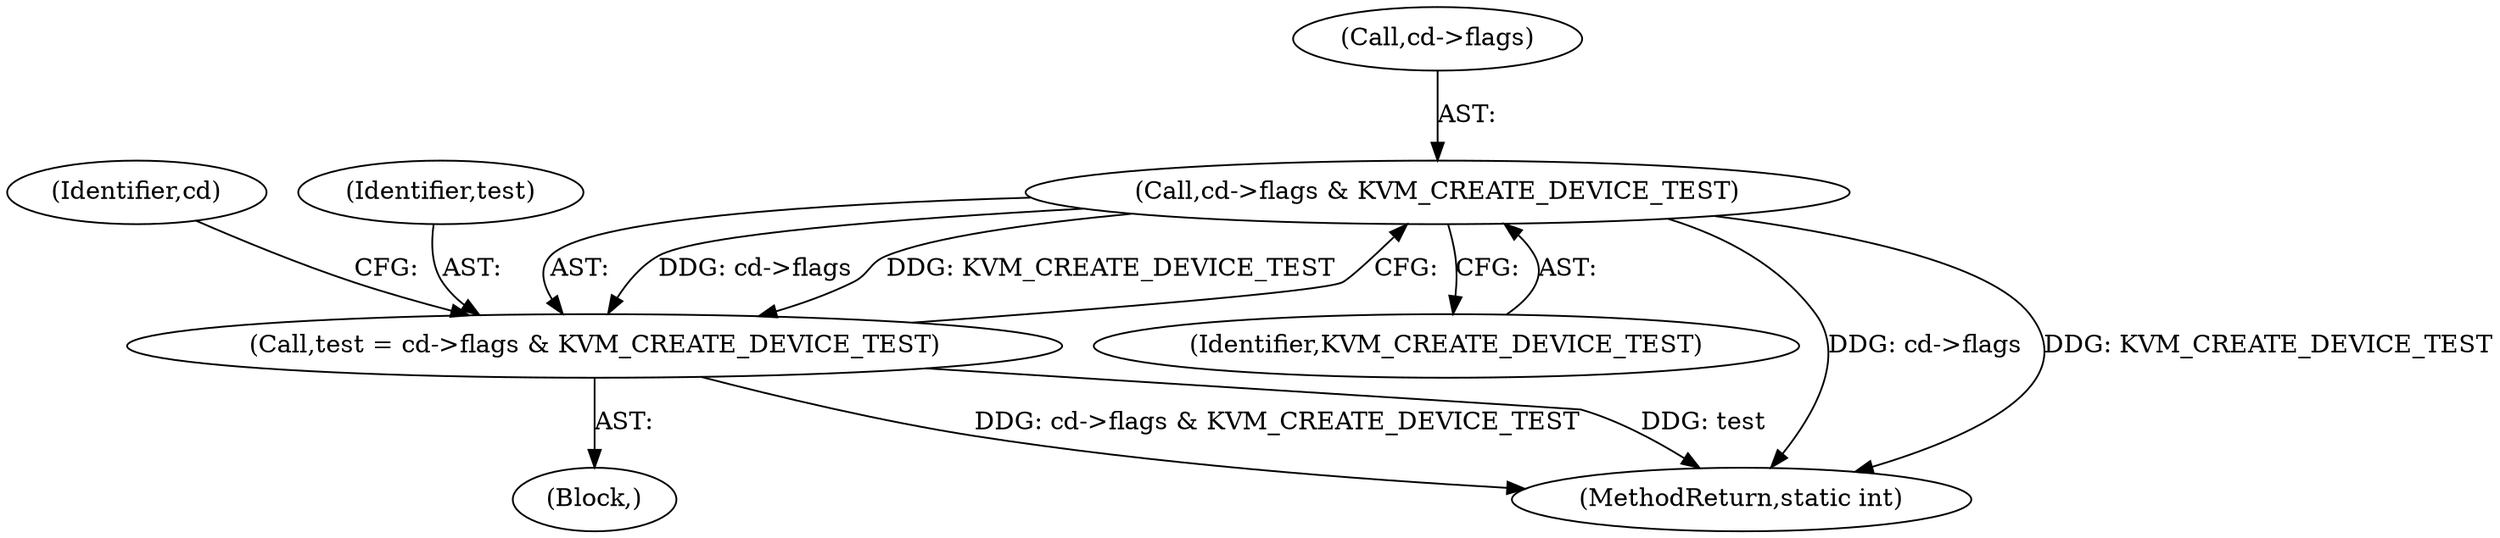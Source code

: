 digraph "0_linux_a0f1d21c1ccb1da66629627a74059dd7f5ac9c61@pointer" {
"1000112" [label="(Call,cd->flags & KVM_CREATE_DEVICE_TEST)"];
"1000110" [label="(Call,test = cd->flags & KVM_CREATE_DEVICE_TEST)"];
"1000121" [label="(Identifier,cd)"];
"1000103" [label="(Block,)"];
"1000110" [label="(Call,test = cd->flags & KVM_CREATE_DEVICE_TEST)"];
"1000116" [label="(Identifier,KVM_CREATE_DEVICE_TEST)"];
"1000260" [label="(MethodReturn,static int)"];
"1000111" [label="(Identifier,test)"];
"1000113" [label="(Call,cd->flags)"];
"1000112" [label="(Call,cd->flags & KVM_CREATE_DEVICE_TEST)"];
"1000112" -> "1000110"  [label="AST: "];
"1000112" -> "1000116"  [label="CFG: "];
"1000113" -> "1000112"  [label="AST: "];
"1000116" -> "1000112"  [label="AST: "];
"1000110" -> "1000112"  [label="CFG: "];
"1000112" -> "1000260"  [label="DDG: cd->flags"];
"1000112" -> "1000260"  [label="DDG: KVM_CREATE_DEVICE_TEST"];
"1000112" -> "1000110"  [label="DDG: cd->flags"];
"1000112" -> "1000110"  [label="DDG: KVM_CREATE_DEVICE_TEST"];
"1000110" -> "1000103"  [label="AST: "];
"1000111" -> "1000110"  [label="AST: "];
"1000121" -> "1000110"  [label="CFG: "];
"1000110" -> "1000260"  [label="DDG: cd->flags & KVM_CREATE_DEVICE_TEST"];
"1000110" -> "1000260"  [label="DDG: test"];
}
